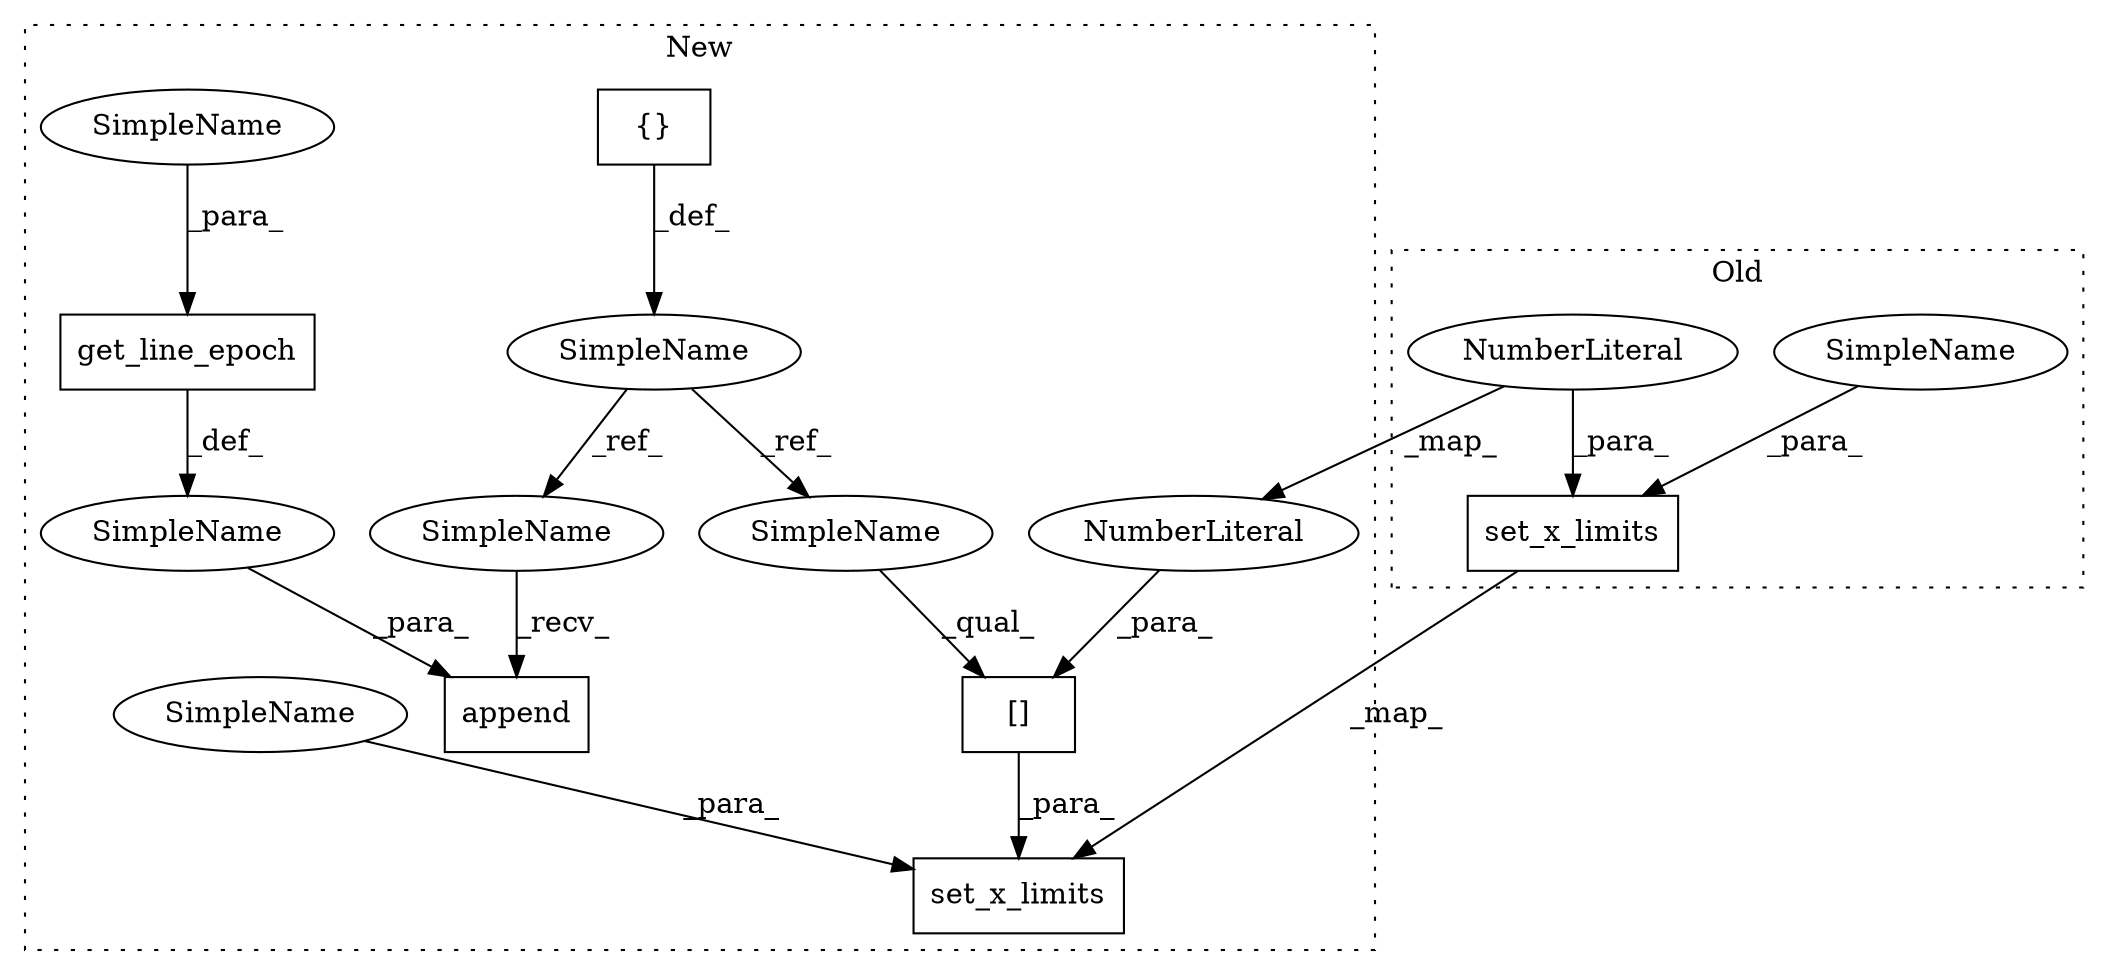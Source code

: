 digraph G {
subgraph cluster0 {
1 [label="set_x_limits" a="32" s="9041,9060" l="13,1" shape="box"];
6 [label="NumberLiteral" a="34" s="9054" l="1" shape="ellipse"];
13 [label="SimpleName" a="42" s="9056" l="4" shape="ellipse"];
label = "Old";
style="dotted";
}
subgraph cluster1 {
2 [label="set_x_limits" a="32" s="9611,9664" l="13,1" shape="box"];
3 [label="[]" a="2" s="9624,9648" l="23,1" shape="box"];
4 [label="{}" a="4" s="8331" l="2" shape="box"];
5 [label="NumberLiteral" a="34" s="9647" l="1" shape="ellipse"];
7 [label="SimpleName" a="42" s="8299" l="22" shape="ellipse"];
8 [label="append" a="32" s="8936,8963" l="7,1" shape="box"];
9 [label="get_line_epoch" a="32" s="8943,8962" l="15,1" shape="box"];
10 [label="SimpleName" a="42" s="" l="" shape="ellipse"];
11 [label="SimpleName" a="42" s="8913" l="22" shape="ellipse"];
12 [label="SimpleName" a="42" s="9624" l="22" shape="ellipse"];
14 [label="SimpleName" a="42" s="8958" l="4" shape="ellipse"];
15 [label="SimpleName" a="42" s="9650" l="14" shape="ellipse"];
label = "New";
style="dotted";
}
1 -> 2 [label="_map_"];
3 -> 2 [label="_para_"];
4 -> 7 [label="_def_"];
5 -> 3 [label="_para_"];
6 -> 5 [label="_map_"];
6 -> 1 [label="_para_"];
7 -> 12 [label="_ref_"];
7 -> 11 [label="_ref_"];
9 -> 10 [label="_def_"];
10 -> 8 [label="_para_"];
11 -> 8 [label="_recv_"];
12 -> 3 [label="_qual_"];
13 -> 1 [label="_para_"];
14 -> 9 [label="_para_"];
15 -> 2 [label="_para_"];
}